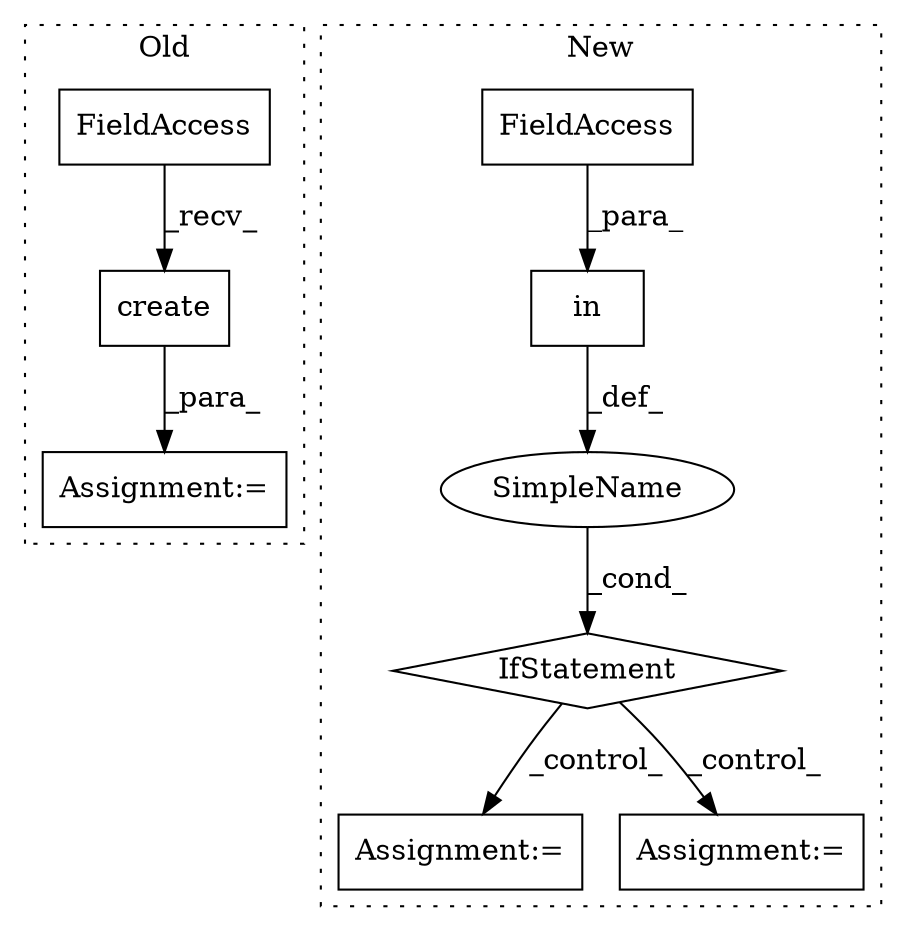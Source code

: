 digraph G {
subgraph cluster0 {
1 [label="create" a="32" s="4374,4435" l="7,1" shape="box"];
3 [label="FieldAccess" a="22" s="4348" l="25" shape="box"];
6 [label="Assignment:=" a="7" s="4347" l="1" shape="box"];
label = "Old";
style="dotted";
}
subgraph cluster1 {
2 [label="in" a="105" s="13294" l="43" shape="box"];
4 [label="FieldAccess" a="22" s="13294" l="9" shape="box"];
5 [label="IfStatement" a="25" s="13284,13337" l="10,2" shape="diamond"];
7 [label="SimpleName" a="42" s="" l="" shape="ellipse"];
8 [label="Assignment:=" a="7" s="13353" l="1" shape="box"];
9 [label="Assignment:=" a="7" s="13464" l="1" shape="box"];
label = "New";
style="dotted";
}
1 -> 6 [label="_para_"];
2 -> 7 [label="_def_"];
3 -> 1 [label="_recv_"];
4 -> 2 [label="_para_"];
5 -> 8 [label="_control_"];
5 -> 9 [label="_control_"];
7 -> 5 [label="_cond_"];
}